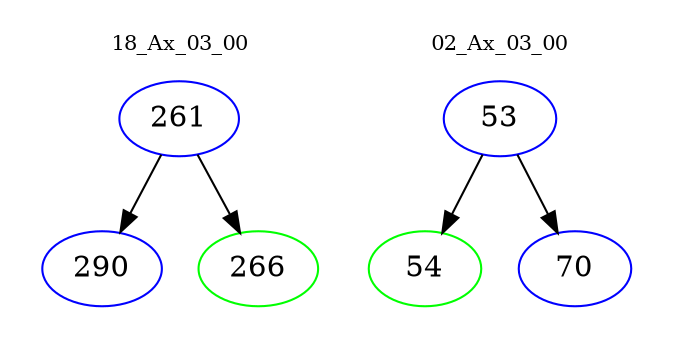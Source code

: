 digraph{
subgraph cluster_0 {
color = white
label = "18_Ax_03_00";
fontsize=10;
T0_261 [label="261", color="blue"]
T0_261 -> T0_290 [color="black"]
T0_290 [label="290", color="blue"]
T0_261 -> T0_266 [color="black"]
T0_266 [label="266", color="green"]
}
subgraph cluster_1 {
color = white
label = "02_Ax_03_00";
fontsize=10;
T1_53 [label="53", color="blue"]
T1_53 -> T1_54 [color="black"]
T1_54 [label="54", color="green"]
T1_53 -> T1_70 [color="black"]
T1_70 [label="70", color="blue"]
}
}
